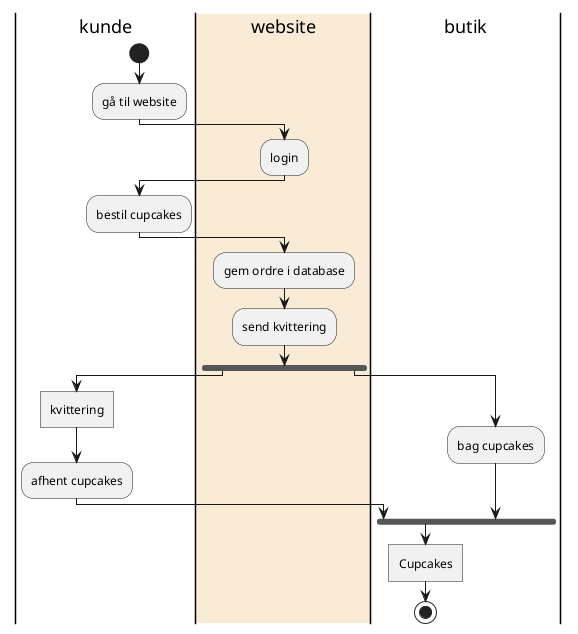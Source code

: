 @startuml
|kunde|
start
:gå til website;
|#AntiqueWhite|website|
:login;
|kunde|
:bestil cupcakes;
|website|
:gem ordre i database;
:send kvittering;
fork
|kunde|
:kvittering]
:afhent cupcakes;
fork again
|butik|
:bag cupcakes;
end fork
:Cupcakes]
stop
@enduml
